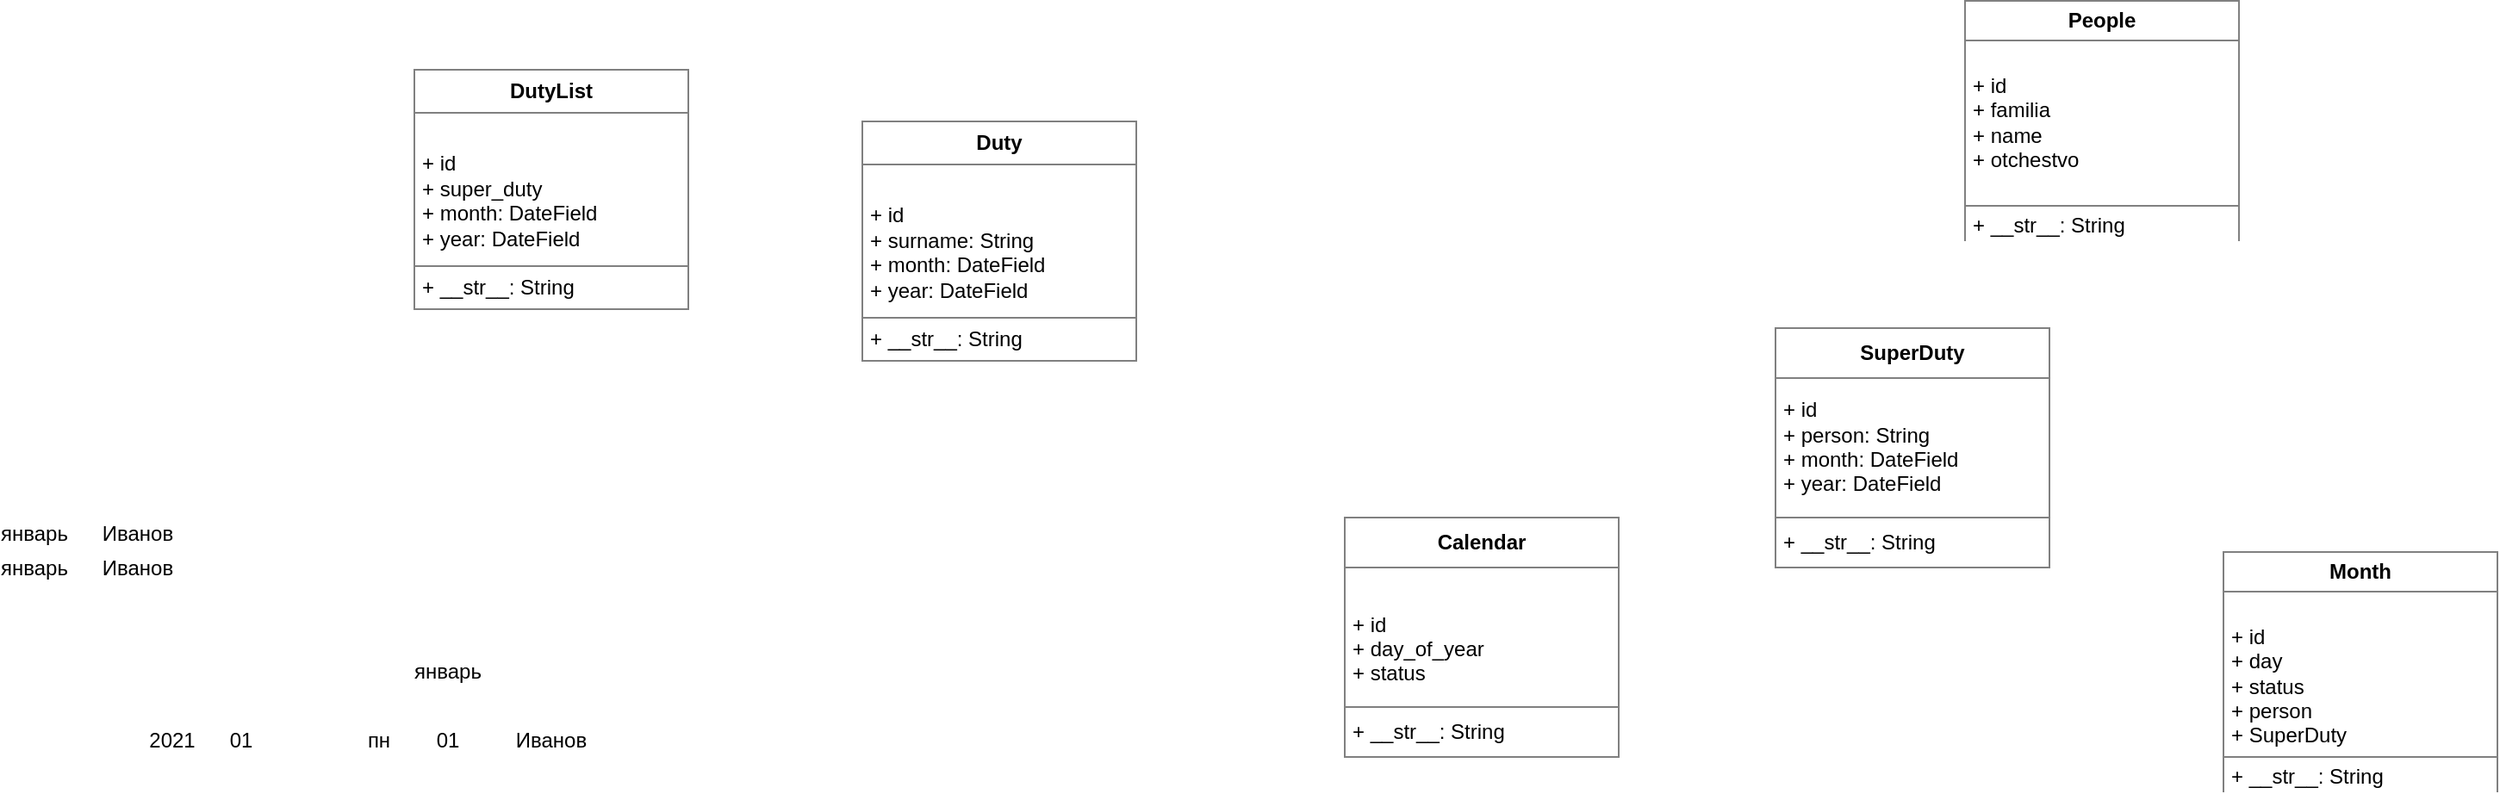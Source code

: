 <mxfile version="12.9.3" type="device"><diagram id="o5mMKVXp6WlwJJgYOjKV" name="Страница 1"><mxGraphModel dx="983" dy="624" grid="1" gridSize="10" guides="1" tooltips="1" connect="1" arrows="1" fold="1" page="1" pageScale="1" pageWidth="1654" pageHeight="2336" math="0" shadow="0"><root><mxCell id="0"/><mxCell id="1" parent="0"/><mxCell id="AWCmSxieFlqtvlzPf2Pn-1" value="&lt;table border=&quot;1&quot; width=&quot;100%&quot; cellpadding=&quot;4&quot; style=&quot;width: 100% ; height: 100% ; border-collapse: collapse&quot;&gt;&lt;tbody&gt;&lt;tr&gt;&lt;th align=&quot;center&quot;&gt;SuperDuty&lt;/th&gt;&lt;/tr&gt;&lt;tr&gt;&lt;td&gt;+ id&lt;br&gt;+ person: String&lt;br&gt;+ month: DateField&lt;br&gt;+ year: DateField&lt;/td&gt;&lt;/tr&gt;&lt;tr&gt;&lt;td&gt;+ __str__: String&lt;/td&gt;&lt;/tr&gt;&lt;/tbody&gt;&lt;/table&gt;" style="text;html=1;strokeColor=none;fillColor=none;overflow=fill;" parent="1" vertex="1"><mxGeometry x="1110" y="330" width="160" height="140" as="geometry"/></mxCell><mxCell id="AWCmSxieFlqtvlzPf2Pn-2" value="&lt;table border=&quot;1&quot; width=&quot;100%&quot; cellpadding=&quot;4&quot; style=&quot;width: 100% ; height: 100% ; border-collapse: collapse&quot;&gt;&lt;tbody&gt;&lt;tr&gt;&lt;th align=&quot;center&quot;&gt;Duty&lt;/th&gt;&lt;/tr&gt;&lt;tr&gt;&lt;td&gt;&lt;br&gt;+ id&lt;br&gt;+ surname: String&lt;br&gt;+ month: DateField&lt;br&gt;+ year: DateField&lt;/td&gt;&lt;/tr&gt;&lt;tr&gt;&lt;td&gt;+ __str__: String&lt;/td&gt;&lt;/tr&gt;&lt;/tbody&gt;&lt;/table&gt;" style="text;html=1;strokeColor=none;fillColor=none;overflow=fill;" parent="1" vertex="1"><mxGeometry x="580" y="210" width="160" height="140" as="geometry"/></mxCell><mxCell id="AWCmSxieFlqtvlzPf2Pn-3" value="&lt;table border=&quot;1&quot; width=&quot;100%&quot; cellpadding=&quot;4&quot; style=&quot;width: 100% ; height: 100% ; border-collapse: collapse&quot;&gt;&lt;tbody&gt;&lt;tr&gt;&lt;th align=&quot;center&quot;&gt;DutyList&lt;/th&gt;&lt;/tr&gt;&lt;tr&gt;&lt;td&gt;&lt;br&gt;+ id&lt;br&gt;+ super_duty&lt;br&gt;+ month: DateField&lt;br&gt;+ year: DateField&lt;/td&gt;&lt;/tr&gt;&lt;tr&gt;&lt;td&gt;+ __str__: String&lt;/td&gt;&lt;/tr&gt;&lt;/tbody&gt;&lt;/table&gt;" style="text;html=1;strokeColor=none;fillColor=none;overflow=fill;" parent="1" vertex="1"><mxGeometry x="320" y="180" width="160" height="140" as="geometry"/></mxCell><mxCell id="AWCmSxieFlqtvlzPf2Pn-4" value="&lt;table border=&quot;1&quot; width=&quot;100%&quot; cellpadding=&quot;4&quot; style=&quot;width: 100% ; height: 100% ; border-collapse: collapse&quot;&gt;&lt;tbody&gt;&lt;tr&gt;&lt;th align=&quot;center&quot;&gt;People&lt;/th&gt;&lt;/tr&gt;&lt;tr&gt;&lt;td&gt;&lt;br&gt;+ id&lt;br&gt;+ familia&lt;br&gt;+ name&lt;br&gt;+ otchestvo&lt;br&gt;&lt;br&gt;&lt;/td&gt;&lt;/tr&gt;&lt;tr&gt;&lt;td&gt;+ __str__: String&lt;/td&gt;&lt;/tr&gt;&lt;/tbody&gt;&lt;/table&gt;" style="text;html=1;strokeColor=none;fillColor=none;overflow=fill;" parent="1" vertex="1"><mxGeometry x="1220" y="140" width="160" height="140" as="geometry"/></mxCell><mxCell id="AWCmSxieFlqtvlzPf2Pn-5" value="&lt;table border=&quot;1&quot; width=&quot;100%&quot; cellpadding=&quot;4&quot; style=&quot;width: 100% ; height: 100% ; border-collapse: collapse&quot;&gt;&lt;tbody&gt;&lt;tr&gt;&lt;th align=&quot;center&quot;&gt;Calendar&lt;/th&gt;&lt;/tr&gt;&lt;tr&gt;&lt;td&gt;&lt;br&gt;+ id&lt;br&gt;+ day_of_year&lt;br&gt;+ status&lt;/td&gt;&lt;/tr&gt;&lt;tr&gt;&lt;td&gt;+ __str__: String&lt;/td&gt;&lt;/tr&gt;&lt;/tbody&gt;&lt;/table&gt;" style="text;html=1;strokeColor=none;fillColor=none;overflow=fill;" parent="1" vertex="1"><mxGeometry x="860" y="440" width="160" height="140" as="geometry"/></mxCell><mxCell id="AWCmSxieFlqtvlzPf2Pn-6" value="&lt;table border=&quot;1&quot; width=&quot;100%&quot; cellpadding=&quot;4&quot; style=&quot;width: 100% ; height: 100% ; border-collapse: collapse&quot;&gt;&lt;tbody&gt;&lt;tr&gt;&lt;th align=&quot;center&quot;&gt;Month&lt;/th&gt;&lt;/tr&gt;&lt;tr&gt;&lt;td&gt;&lt;br&gt;+ id&lt;br&gt;+ day&lt;br&gt;+ status&lt;br&gt;+ person&lt;br&gt;+ SuperDuty&lt;/td&gt;&lt;/tr&gt;&lt;tr&gt;&lt;td&gt;+ __str__: String&lt;/td&gt;&lt;/tr&gt;&lt;/tbody&gt;&lt;/table&gt;" style="text;html=1;strokeColor=none;fillColor=none;overflow=fill;" parent="1" vertex="1"><mxGeometry x="1370" y="460" width="160" height="140" as="geometry"/></mxCell><mxCell id="FpbhDP0yqVsbYPs3jpEc-1" value="2021" style="text;html=1;strokeColor=none;fillColor=none;align=center;verticalAlign=middle;whiteSpace=wrap;rounded=0;" vertex="1" parent="1"><mxGeometry x="160" y="560" width="40" height="20" as="geometry"/></mxCell><mxCell id="FpbhDP0yqVsbYPs3jpEc-3" value="01" style="text;html=1;strokeColor=none;fillColor=none;align=center;verticalAlign=middle;whiteSpace=wrap;rounded=0;" vertex="1" parent="1"><mxGeometry x="200" y="560" width="40" height="20" as="geometry"/></mxCell><mxCell id="FpbhDP0yqVsbYPs3jpEc-4" value="пн" style="text;html=1;strokeColor=none;fillColor=none;align=center;verticalAlign=middle;whiteSpace=wrap;rounded=0;" vertex="1" parent="1"><mxGeometry x="280" y="560" width="40" height="20" as="geometry"/></mxCell><mxCell id="FpbhDP0yqVsbYPs3jpEc-6" value="01" style="text;html=1;strokeColor=none;fillColor=none;align=center;verticalAlign=middle;whiteSpace=wrap;rounded=0;" vertex="1" parent="1"><mxGeometry x="320" y="560" width="40" height="20" as="geometry"/></mxCell><mxCell id="FpbhDP0yqVsbYPs3jpEc-7" value="Иванов" style="text;html=1;strokeColor=none;fillColor=none;align=center;verticalAlign=middle;whiteSpace=wrap;rounded=0;" vertex="1" parent="1"><mxGeometry x="360" y="560" width="80" height="20" as="geometry"/></mxCell><mxCell id="FpbhDP0yqVsbYPs3jpEc-8" value="январь" style="text;html=1;strokeColor=none;fillColor=none;align=center;verticalAlign=middle;whiteSpace=wrap;rounded=0;" vertex="1" parent="1"><mxGeometry x="320" y="520" width="40" height="20" as="geometry"/></mxCell><mxCell id="FpbhDP0yqVsbYPs3jpEc-9" value="Иванов" style="text;html=1;strokeColor=none;fillColor=none;align=center;verticalAlign=middle;whiteSpace=wrap;rounded=0;" vertex="1" parent="1"><mxGeometry x="120" y="440" width="80" height="20" as="geometry"/></mxCell><mxCell id="FpbhDP0yqVsbYPs3jpEc-10" value="январь" style="text;html=1;strokeColor=none;fillColor=none;align=center;verticalAlign=middle;whiteSpace=wrap;rounded=0;" vertex="1" parent="1"><mxGeometry x="80" y="440" width="40" height="20" as="geometry"/></mxCell><mxCell id="FpbhDP0yqVsbYPs3jpEc-11" value="январь" style="text;html=1;strokeColor=none;fillColor=none;align=center;verticalAlign=middle;whiteSpace=wrap;rounded=0;" vertex="1" parent="1"><mxGeometry x="80" y="460" width="40" height="20" as="geometry"/></mxCell><mxCell id="FpbhDP0yqVsbYPs3jpEc-12" value="Иванов" style="text;html=1;strokeColor=none;fillColor=none;align=center;verticalAlign=middle;whiteSpace=wrap;rounded=0;" vertex="1" parent="1"><mxGeometry x="120" y="460" width="80" height="20" as="geometry"/></mxCell></root></mxGraphModel></diagram></mxfile>